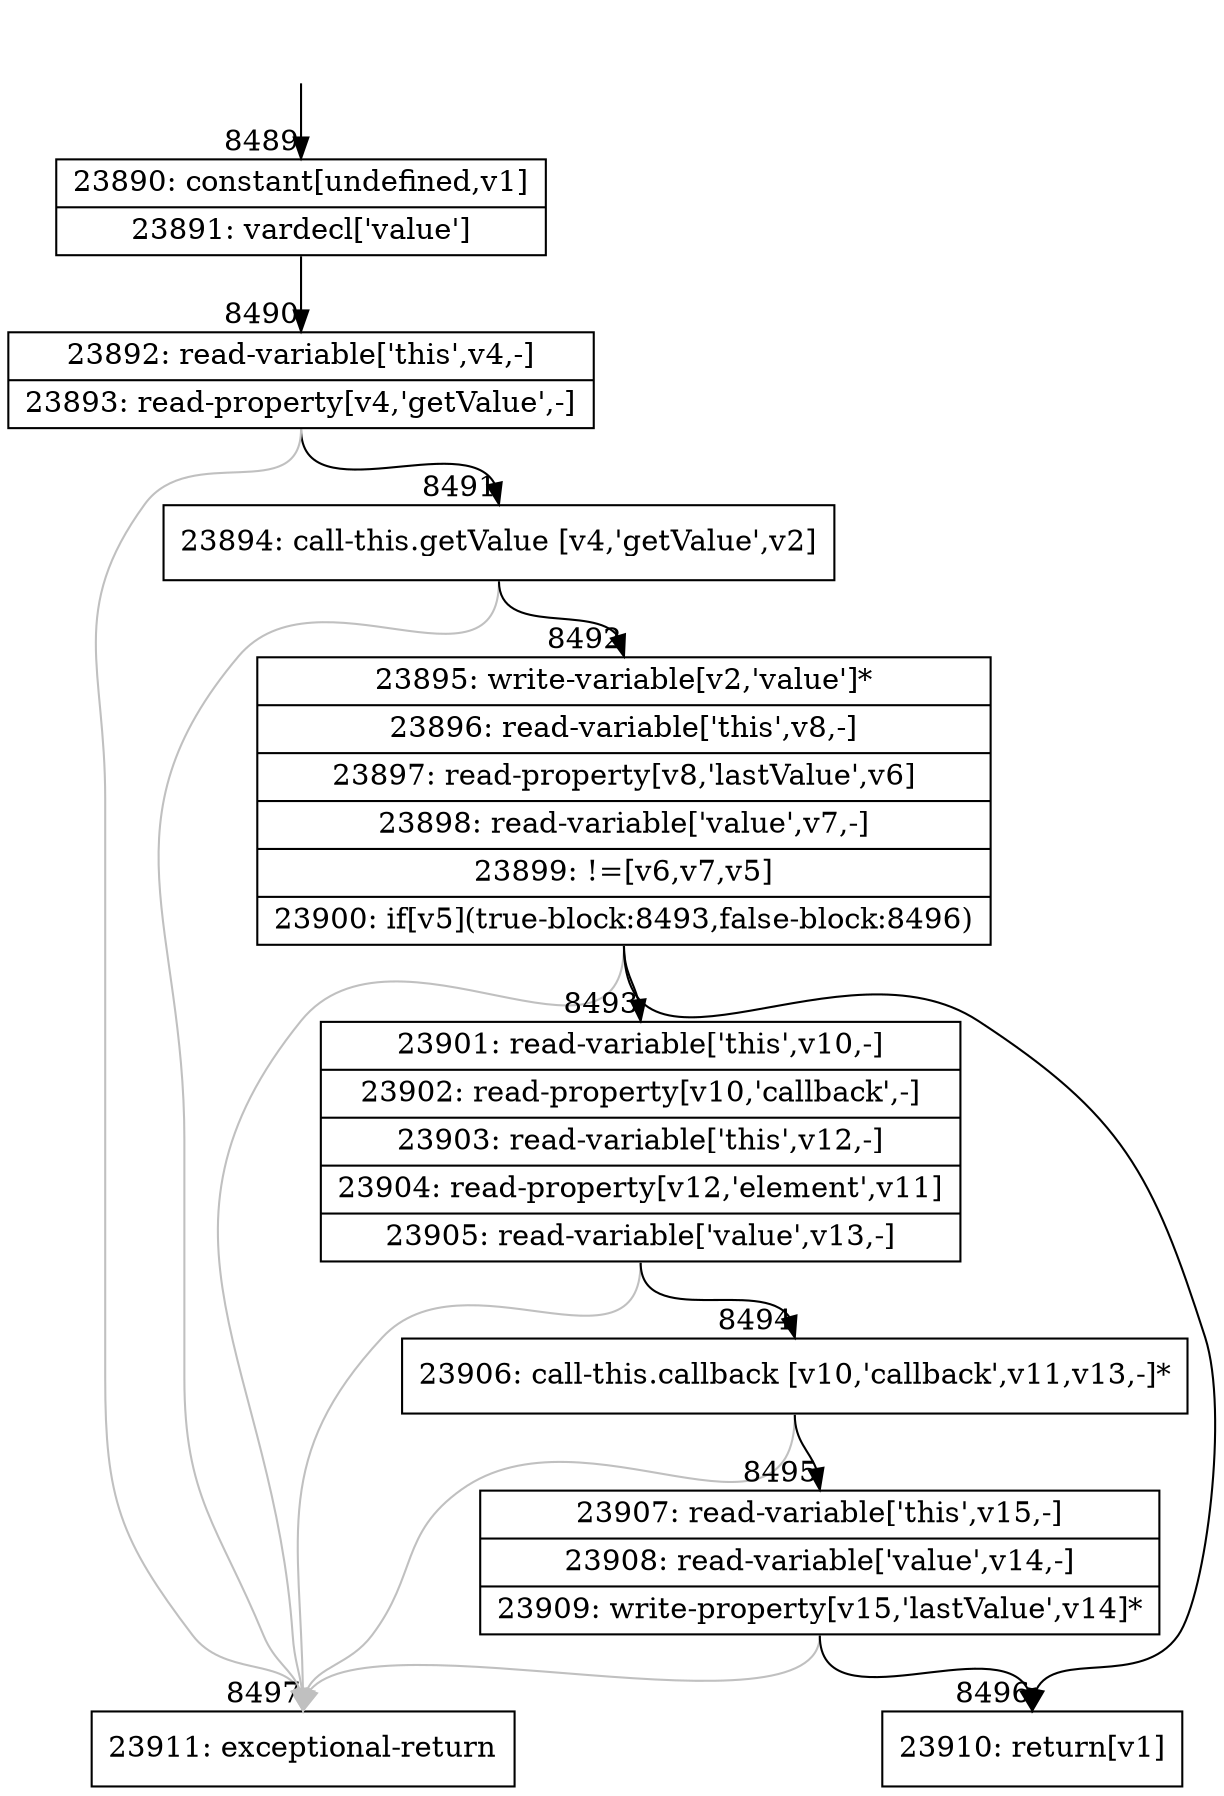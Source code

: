 digraph {
rankdir="TD"
BB_entry632[shape=none,label=""];
BB_entry632 -> BB8489 [tailport=s, headport=n, headlabel="    8489"]
BB8489 [shape=record label="{23890: constant[undefined,v1]|23891: vardecl['value']}" ] 
BB8489 -> BB8490 [tailport=s, headport=n, headlabel="      8490"]
BB8490 [shape=record label="{23892: read-variable['this',v4,-]|23893: read-property[v4,'getValue',-]}" ] 
BB8490 -> BB8491 [tailport=s, headport=n, headlabel="      8491"]
BB8490 -> BB8497 [tailport=s, headport=n, color=gray, headlabel="      8497"]
BB8491 [shape=record label="{23894: call-this.getValue [v4,'getValue',v2]}" ] 
BB8491 -> BB8492 [tailport=s, headport=n, headlabel="      8492"]
BB8491 -> BB8497 [tailport=s, headport=n, color=gray]
BB8492 [shape=record label="{23895: write-variable[v2,'value']*|23896: read-variable['this',v8,-]|23897: read-property[v8,'lastValue',v6]|23898: read-variable['value',v7,-]|23899: !=[v6,v7,v5]|23900: if[v5](true-block:8493,false-block:8496)}" ] 
BB8492 -> BB8493 [tailport=s, headport=n, headlabel="      8493"]
BB8492 -> BB8496 [tailport=s, headport=n, headlabel="      8496"]
BB8492 -> BB8497 [tailport=s, headport=n, color=gray]
BB8493 [shape=record label="{23901: read-variable['this',v10,-]|23902: read-property[v10,'callback',-]|23903: read-variable['this',v12,-]|23904: read-property[v12,'element',v11]|23905: read-variable['value',v13,-]}" ] 
BB8493 -> BB8494 [tailport=s, headport=n, headlabel="      8494"]
BB8493 -> BB8497 [tailport=s, headport=n, color=gray]
BB8494 [shape=record label="{23906: call-this.callback [v10,'callback',v11,v13,-]*}" ] 
BB8494 -> BB8495 [tailport=s, headport=n, headlabel="      8495"]
BB8494 -> BB8497 [tailport=s, headport=n, color=gray]
BB8495 [shape=record label="{23907: read-variable['this',v15,-]|23908: read-variable['value',v14,-]|23909: write-property[v15,'lastValue',v14]*}" ] 
BB8495 -> BB8496 [tailport=s, headport=n]
BB8495 -> BB8497 [tailport=s, headport=n, color=gray]
BB8496 [shape=record label="{23910: return[v1]}" ] 
BB8497 [shape=record label="{23911: exceptional-return}" ] 
//#$~ 6590
}
